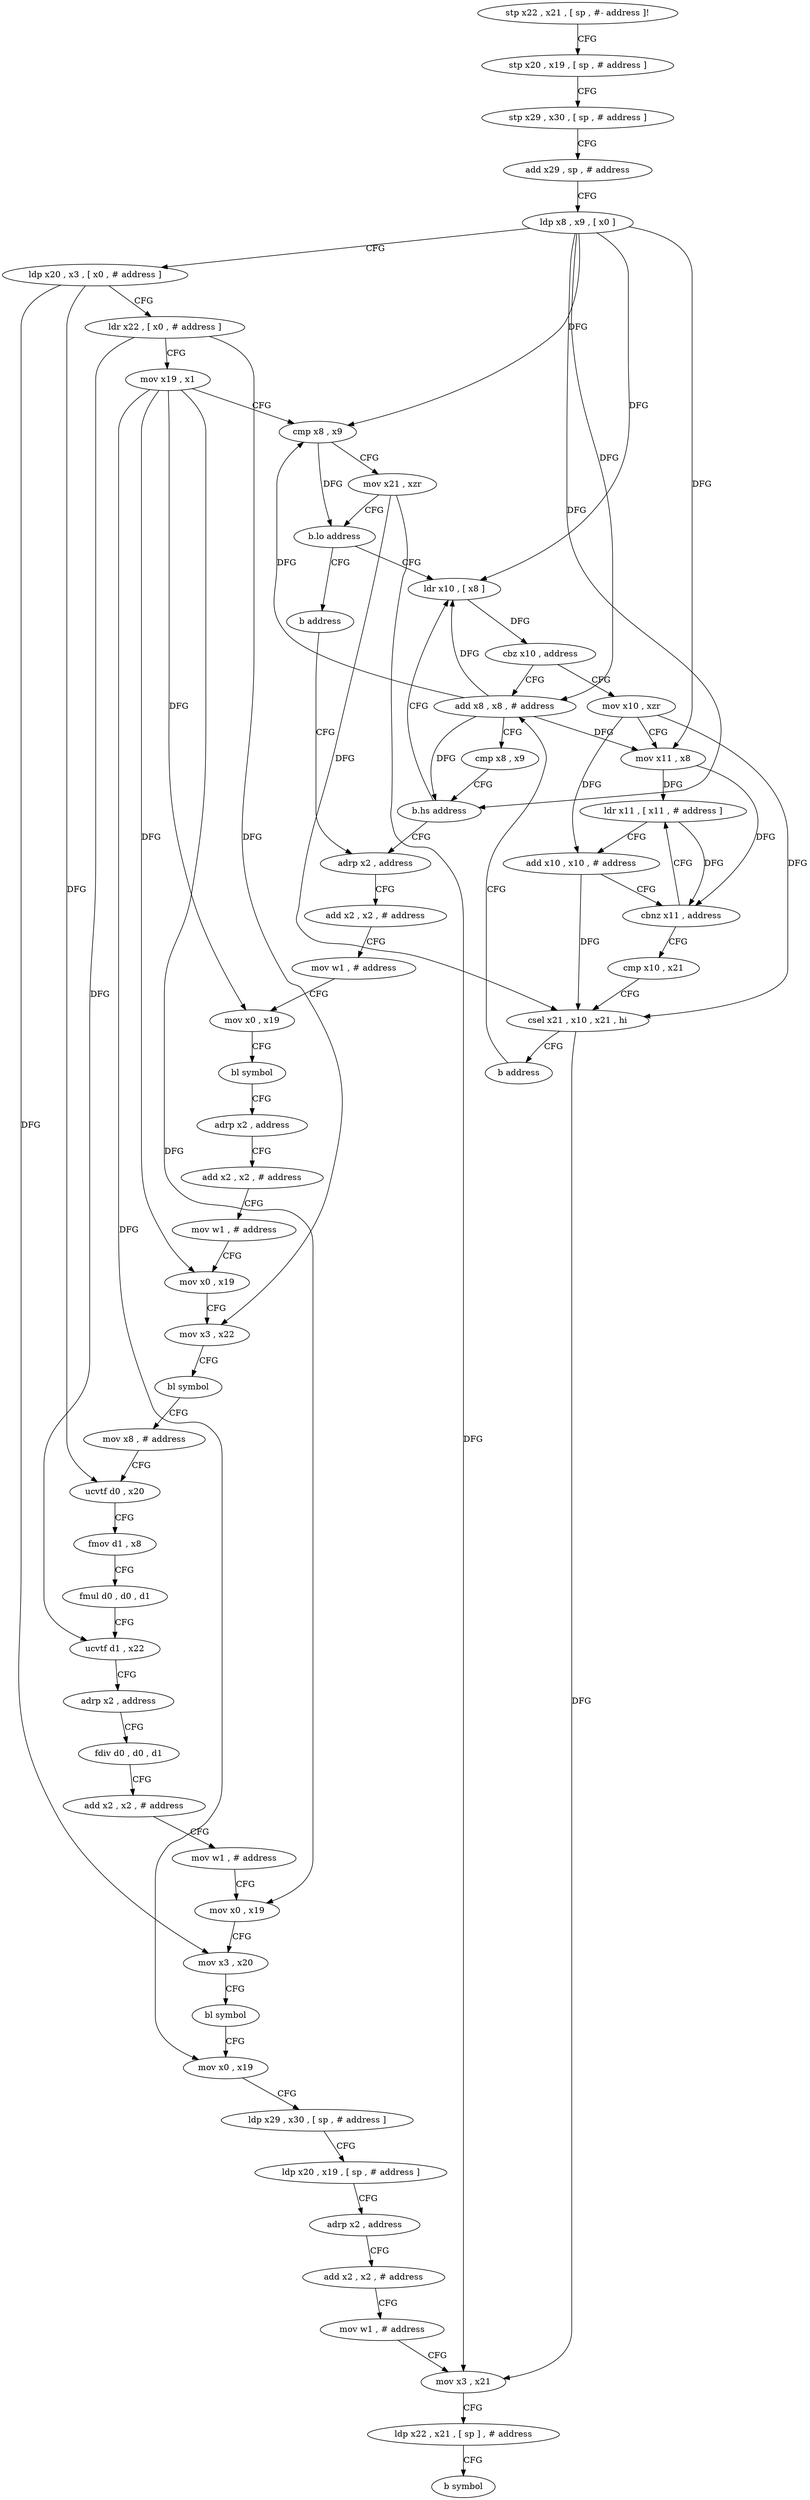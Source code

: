digraph "func" {
"4220196" [label = "stp x22 , x21 , [ sp , #- address ]!" ]
"4220200" [label = "stp x20 , x19 , [ sp , # address ]" ]
"4220204" [label = "stp x29 , x30 , [ sp , # address ]" ]
"4220208" [label = "add x29 , sp , # address" ]
"4220212" [label = "ldp x8 , x9 , [ x0 ]" ]
"4220216" [label = "ldp x20 , x3 , [ x0 , # address ]" ]
"4220220" [label = "ldr x22 , [ x0 , # address ]" ]
"4220224" [label = "mov x19 , x1" ]
"4220228" [label = "cmp x8 , x9" ]
"4220232" [label = "mov x21 , xzr" ]
"4220236" [label = "b.lo address" ]
"4220256" [label = "ldr x10 , [ x8 ]" ]
"4220240" [label = "b address" ]
"4220260" [label = "cbz x10 , address" ]
"4220244" [label = "add x8 , x8 , # address" ]
"4220264" [label = "mov x10 , xzr" ]
"4220296" [label = "adrp x2 , address" ]
"4220248" [label = "cmp x8 , x9" ]
"4220252" [label = "b.hs address" ]
"4220268" [label = "mov x11 , x8" ]
"4220272" [label = "ldr x11 , [ x11 , # address ]" ]
"4220300" [label = "add x2 , x2 , # address" ]
"4220304" [label = "mov w1 , # address" ]
"4220308" [label = "mov x0 , x19" ]
"4220312" [label = "bl symbol" ]
"4220316" [label = "adrp x2 , address" ]
"4220320" [label = "add x2 , x2 , # address" ]
"4220324" [label = "mov w1 , # address" ]
"4220328" [label = "mov x0 , x19" ]
"4220332" [label = "mov x3 , x22" ]
"4220336" [label = "bl symbol" ]
"4220340" [label = "mov x8 , # address" ]
"4220344" [label = "ucvtf d0 , x20" ]
"4220348" [label = "fmov d1 , x8" ]
"4220352" [label = "fmul d0 , d0 , d1" ]
"4220356" [label = "ucvtf d1 , x22" ]
"4220360" [label = "adrp x2 , address" ]
"4220364" [label = "fdiv d0 , d0 , d1" ]
"4220368" [label = "add x2 , x2 , # address" ]
"4220372" [label = "mov w1 , # address" ]
"4220376" [label = "mov x0 , x19" ]
"4220380" [label = "mov x3 , x20" ]
"4220384" [label = "bl symbol" ]
"4220388" [label = "mov x0 , x19" ]
"4220392" [label = "ldp x29 , x30 , [ sp , # address ]" ]
"4220396" [label = "ldp x20 , x19 , [ sp , # address ]" ]
"4220400" [label = "adrp x2 , address" ]
"4220404" [label = "add x2 , x2 , # address" ]
"4220408" [label = "mov w1 , # address" ]
"4220412" [label = "mov x3 , x21" ]
"4220416" [label = "ldp x22 , x21 , [ sp ] , # address" ]
"4220420" [label = "b symbol" ]
"4220276" [label = "add x10 , x10 , # address" ]
"4220280" [label = "cbnz x11 , address" ]
"4220284" [label = "cmp x10 , x21" ]
"4220288" [label = "csel x21 , x10 , x21 , hi" ]
"4220292" [label = "b address" ]
"4220196" -> "4220200" [ label = "CFG" ]
"4220200" -> "4220204" [ label = "CFG" ]
"4220204" -> "4220208" [ label = "CFG" ]
"4220208" -> "4220212" [ label = "CFG" ]
"4220212" -> "4220216" [ label = "CFG" ]
"4220212" -> "4220228" [ label = "DFG" ]
"4220212" -> "4220256" [ label = "DFG" ]
"4220212" -> "4220244" [ label = "DFG" ]
"4220212" -> "4220252" [ label = "DFG" ]
"4220212" -> "4220268" [ label = "DFG" ]
"4220216" -> "4220220" [ label = "CFG" ]
"4220216" -> "4220344" [ label = "DFG" ]
"4220216" -> "4220380" [ label = "DFG" ]
"4220220" -> "4220224" [ label = "CFG" ]
"4220220" -> "4220332" [ label = "DFG" ]
"4220220" -> "4220356" [ label = "DFG" ]
"4220224" -> "4220228" [ label = "CFG" ]
"4220224" -> "4220308" [ label = "DFG" ]
"4220224" -> "4220328" [ label = "DFG" ]
"4220224" -> "4220376" [ label = "DFG" ]
"4220224" -> "4220388" [ label = "DFG" ]
"4220228" -> "4220232" [ label = "CFG" ]
"4220228" -> "4220236" [ label = "DFG" ]
"4220232" -> "4220236" [ label = "CFG" ]
"4220232" -> "4220412" [ label = "DFG" ]
"4220232" -> "4220288" [ label = "DFG" ]
"4220236" -> "4220256" [ label = "CFG" ]
"4220236" -> "4220240" [ label = "CFG" ]
"4220256" -> "4220260" [ label = "DFG" ]
"4220240" -> "4220296" [ label = "CFG" ]
"4220260" -> "4220244" [ label = "CFG" ]
"4220260" -> "4220264" [ label = "CFG" ]
"4220244" -> "4220248" [ label = "CFG" ]
"4220244" -> "4220256" [ label = "DFG" ]
"4220244" -> "4220228" [ label = "DFG" ]
"4220244" -> "4220252" [ label = "DFG" ]
"4220244" -> "4220268" [ label = "DFG" ]
"4220264" -> "4220268" [ label = "CFG" ]
"4220264" -> "4220276" [ label = "DFG" ]
"4220264" -> "4220288" [ label = "DFG" ]
"4220296" -> "4220300" [ label = "CFG" ]
"4220248" -> "4220252" [ label = "CFG" ]
"4220252" -> "4220296" [ label = "CFG" ]
"4220252" -> "4220256" [ label = "CFG" ]
"4220268" -> "4220272" [ label = "DFG" ]
"4220268" -> "4220280" [ label = "DFG" ]
"4220272" -> "4220276" [ label = "CFG" ]
"4220272" -> "4220280" [ label = "DFG" ]
"4220300" -> "4220304" [ label = "CFG" ]
"4220304" -> "4220308" [ label = "CFG" ]
"4220308" -> "4220312" [ label = "CFG" ]
"4220312" -> "4220316" [ label = "CFG" ]
"4220316" -> "4220320" [ label = "CFG" ]
"4220320" -> "4220324" [ label = "CFG" ]
"4220324" -> "4220328" [ label = "CFG" ]
"4220328" -> "4220332" [ label = "CFG" ]
"4220332" -> "4220336" [ label = "CFG" ]
"4220336" -> "4220340" [ label = "CFG" ]
"4220340" -> "4220344" [ label = "CFG" ]
"4220344" -> "4220348" [ label = "CFG" ]
"4220348" -> "4220352" [ label = "CFG" ]
"4220352" -> "4220356" [ label = "CFG" ]
"4220356" -> "4220360" [ label = "CFG" ]
"4220360" -> "4220364" [ label = "CFG" ]
"4220364" -> "4220368" [ label = "CFG" ]
"4220368" -> "4220372" [ label = "CFG" ]
"4220372" -> "4220376" [ label = "CFG" ]
"4220376" -> "4220380" [ label = "CFG" ]
"4220380" -> "4220384" [ label = "CFG" ]
"4220384" -> "4220388" [ label = "CFG" ]
"4220388" -> "4220392" [ label = "CFG" ]
"4220392" -> "4220396" [ label = "CFG" ]
"4220396" -> "4220400" [ label = "CFG" ]
"4220400" -> "4220404" [ label = "CFG" ]
"4220404" -> "4220408" [ label = "CFG" ]
"4220408" -> "4220412" [ label = "CFG" ]
"4220412" -> "4220416" [ label = "CFG" ]
"4220416" -> "4220420" [ label = "CFG" ]
"4220276" -> "4220280" [ label = "CFG" ]
"4220276" -> "4220288" [ label = "DFG" ]
"4220280" -> "4220272" [ label = "CFG" ]
"4220280" -> "4220284" [ label = "CFG" ]
"4220284" -> "4220288" [ label = "CFG" ]
"4220288" -> "4220292" [ label = "CFG" ]
"4220288" -> "4220412" [ label = "DFG" ]
"4220292" -> "4220244" [ label = "CFG" ]
}
